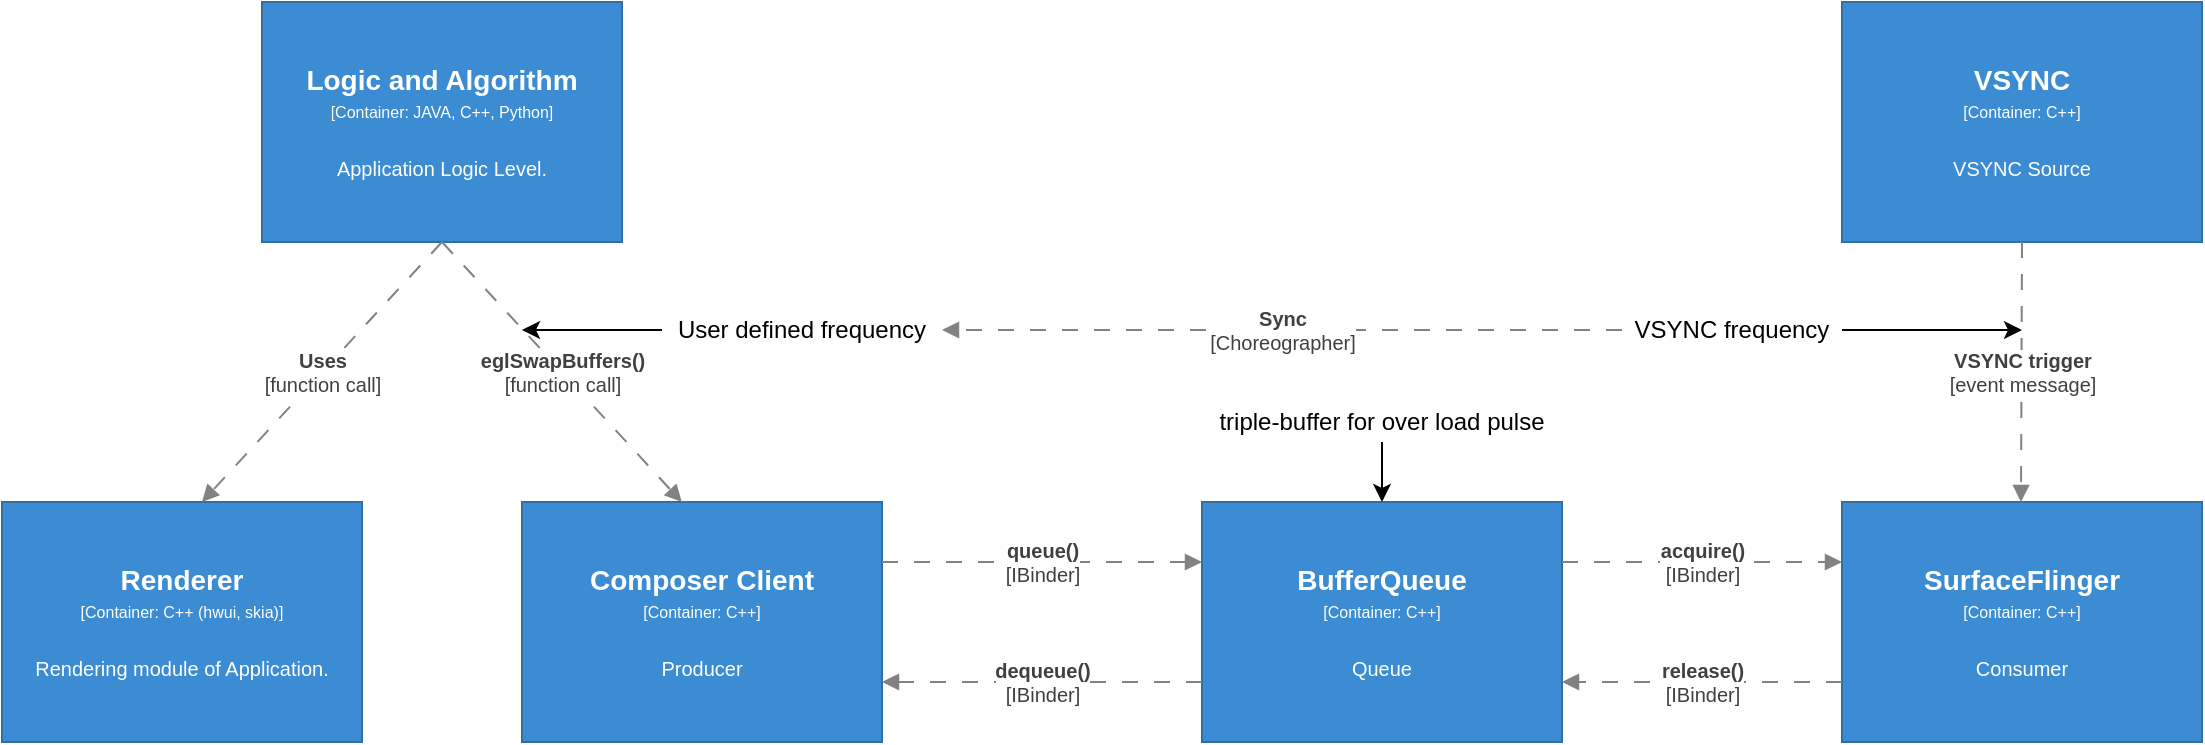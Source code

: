 <mxfile version="14.9.9" type="github">
  <diagram id="-vkuxwzAvVH7Rz_sly9j" name="Page-1">
    <mxGraphModel dx="1344" dy="1407" grid="1" gridSize="10" guides="1" tooltips="1" connect="1" arrows="1" fold="1" page="1" pageScale="1" pageWidth="1169" pageHeight="827" math="0" shadow="0">
      <root>
        <mxCell id="0" />
        <mxCell id="1" parent="0" />
        <object label="&lt;div&gt;&lt;span style=&quot;font-size: 14px&quot;&gt;&lt;b&gt;%name%&lt;/b&gt;&lt;/span&gt;&lt;/div&gt;&lt;div&gt;&lt;span style=&quot;font-size: 8px&quot;&gt;[Container: %technology%]&lt;/span&gt;&lt;/div&gt;&lt;div&gt;&lt;span style=&quot;font-size: 8px&quot;&gt;&lt;br&gt;&lt;/span&gt;&lt;/div&gt;&lt;div&gt;&lt;font size=&quot;1&quot;&gt;%description%&lt;/font&gt;&lt;/div&gt;" placeholders="1" name="Logic and Algorithm" technology="JAVA, C++, Python" description="Application Logic Level." id="QSGKsO-Dh6E3M1oI7asi-52">
          <mxCell style="rounded=0;whiteSpace=wrap;html=1;fillColor=#3B8CD2;fontColor=#FFFFFF;strokeColor=#2F6FA6;resizable=0;" parent="1" vertex="1">
            <mxGeometry x="150" y="250" width="180" height="120" as="geometry" />
          </mxCell>
        </object>
        <object label="&lt;div&gt;&lt;span style=&quot;font-size: 14px&quot;&gt;&lt;b&gt;%name%&lt;/b&gt;&lt;/span&gt;&lt;/div&gt;&lt;div&gt;&lt;span style=&quot;font-size: 8px&quot;&gt;[Container: %technology%]&lt;/span&gt;&lt;/div&gt;&lt;div&gt;&lt;span style=&quot;font-size: 8px&quot;&gt;&lt;br&gt;&lt;/span&gt;&lt;/div&gt;&lt;div&gt;&lt;font size=&quot;1&quot;&gt;%description%&lt;/font&gt;&lt;/div&gt;" placeholders="1" name="Renderer" technology="C++ (hwui, skia)" description="Rendering module of Application." id="QSGKsO-Dh6E3M1oI7asi-53">
          <mxCell style="rounded=0;whiteSpace=wrap;html=1;fillColor=#3B8CD2;fontColor=#FFFFFF;strokeColor=#2F6FA6;resizable=0;" parent="1" vertex="1">
            <mxGeometry x="20" y="500" width="180" height="120" as="geometry" />
          </mxCell>
        </object>
        <object label="&lt;div&gt;&lt;span style=&quot;font-size: 14px&quot;&gt;&lt;b&gt;%name%&lt;/b&gt;&lt;/span&gt;&lt;/div&gt;&lt;div&gt;&lt;span style=&quot;font-size: 8px&quot;&gt;[Container: %technology%]&lt;/span&gt;&lt;/div&gt;&lt;div&gt;&lt;span style=&quot;font-size: 8px&quot;&gt;&lt;br&gt;&lt;/span&gt;&lt;/div&gt;&lt;div&gt;&lt;font size=&quot;1&quot;&gt;%description%&lt;/font&gt;&lt;/div&gt;" placeholders="1" name="Composer Client" technology="C++" description="Producer" id="QSGKsO-Dh6E3M1oI7asi-54">
          <mxCell style="rounded=0;whiteSpace=wrap;html=1;fillColor=#3B8CD2;fontColor=#FFFFFF;strokeColor=#2F6FA6;resizable=0;" parent="1" vertex="1">
            <mxGeometry x="280" y="500" width="180" height="120" as="geometry" />
          </mxCell>
        </object>
        <object label="&lt;b&gt;%name%&lt;/b&gt;&lt;br style=&quot;font-size: 10px&quot;&gt;[%technology%]" placeholders="1" name="Uses" technology="function call" id="QSGKsO-Dh6E3M1oI7asi-60">
          <mxCell style="endArrow=block;html=1;fontSize=10;fontColor=#404040;strokeWidth=1;endFill=1;dashed=1;dashPattern=8 8;strokeColor=#828282;elbow=vertical;exitX=0.5;exitY=1;exitDx=0;exitDy=0;" parent="1" source="QSGKsO-Dh6E3M1oI7asi-52" edge="1">
            <mxGeometry width="50" height="50" relative="1" as="geometry">
              <mxPoint x="220" y="420" as="sourcePoint" />
              <mxPoint x="120" y="500" as="targetPoint" />
            </mxGeometry>
          </mxCell>
        </object>
        <object label="&lt;div&gt;&lt;span style=&quot;font-size: 14px&quot;&gt;&lt;b&gt;%name%&lt;/b&gt;&lt;/span&gt;&lt;/div&gt;&lt;div&gt;&lt;span style=&quot;font-size: 8px&quot;&gt;[Container: %technology%]&lt;/span&gt;&lt;/div&gt;&lt;div&gt;&lt;span style=&quot;font-size: 8px&quot;&gt;&lt;br&gt;&lt;/span&gt;&lt;/div&gt;&lt;div&gt;&lt;font size=&quot;1&quot;&gt;%description%&lt;/font&gt;&lt;/div&gt;" placeholders="1" name="BufferQueue" technology="C++" description="Queue" id="pd69uAE432V32opmIk38-2">
          <mxCell style="rounded=0;whiteSpace=wrap;html=1;fillColor=#3B8CD2;fontColor=#FFFFFF;strokeColor=#2F6FA6;resizable=0;" parent="1" vertex="1">
            <mxGeometry x="620" y="500" width="180" height="120" as="geometry" />
          </mxCell>
        </object>
        <object label="&lt;div&gt;&lt;span style=&quot;font-size: 14px&quot;&gt;&lt;b&gt;%name%&lt;/b&gt;&lt;/span&gt;&lt;/div&gt;&lt;div&gt;&lt;span style=&quot;font-size: 8px&quot;&gt;[Container: %technology%]&lt;/span&gt;&lt;/div&gt;&lt;div&gt;&lt;span style=&quot;font-size: 8px&quot;&gt;&lt;br&gt;&lt;/span&gt;&lt;/div&gt;&lt;div&gt;&lt;font size=&quot;1&quot;&gt;%description%&lt;/font&gt;&lt;/div&gt;" placeholders="1" name="SurfaceFlinger" technology="C++" description="Consumer" id="pd69uAE432V32opmIk38-3">
          <mxCell style="rounded=0;whiteSpace=wrap;html=1;fillColor=#3B8CD2;fontColor=#FFFFFF;strokeColor=#2F6FA6;resizable=0;" parent="1" vertex="1">
            <mxGeometry x="940" y="500" width="180" height="120" as="geometry" />
          </mxCell>
        </object>
        <object label="&lt;b&gt;%name%&lt;/b&gt;&lt;br style=&quot;font-size: 10px&quot;&gt;[%technology%]" placeholders="1" name="dequeue()" technology="IBinder" id="pd69uAE432V32opmIk38-4">
          <mxCell style="endArrow=block;html=1;fontSize=10;fontColor=#404040;strokeWidth=1;endFill=1;dashed=1;dashPattern=8 8;strokeColor=#828282;elbow=vertical;exitX=0;exitY=0.75;exitDx=0;exitDy=0;" parent="1" source="pd69uAE432V32opmIk38-2" edge="1">
            <mxGeometry width="50" height="50" relative="1" as="geometry">
              <mxPoint x="640" y="592.5" as="sourcePoint" />
              <mxPoint x="460" y="590" as="targetPoint" />
            </mxGeometry>
          </mxCell>
        </object>
        <object label="&lt;b&gt;%name%&lt;/b&gt;&lt;br style=&quot;font-size: 10px&quot;&gt;[%technology%]" placeholders="1" name="queue()" technology="IBinder" id="pd69uAE432V32opmIk38-5">
          <mxCell style="endArrow=block;html=1;fontSize=10;fontColor=#404040;strokeWidth=1;endFill=1;dashed=1;dashPattern=8 8;strokeColor=#828282;elbow=vertical;" parent="1" edge="1">
            <mxGeometry width="50" height="50" relative="1" as="geometry">
              <mxPoint x="460" y="530" as="sourcePoint" />
              <mxPoint x="620" y="530" as="targetPoint" />
            </mxGeometry>
          </mxCell>
        </object>
        <object label="&lt;b&gt;%name%&lt;/b&gt;&lt;br style=&quot;font-size: 10px&quot;&gt;[%technology%]" placeholders="1" name="acquire()" technology="IBinder" id="pd69uAE432V32opmIk38-6">
          <mxCell style="endArrow=block;html=1;fontSize=10;fontColor=#404040;strokeWidth=1;endFill=1;dashed=1;dashPattern=8 8;strokeColor=#828282;elbow=vertical;entryX=0;entryY=0.25;entryDx=0;entryDy=0;" parent="1" target="pd69uAE432V32opmIk38-3" edge="1">
            <mxGeometry width="50" height="50" relative="1" as="geometry">
              <mxPoint x="800" y="530" as="sourcePoint" />
              <mxPoint x="930" y="530" as="targetPoint" />
            </mxGeometry>
          </mxCell>
        </object>
        <object label="&lt;b&gt;%name%&lt;/b&gt;&lt;br style=&quot;font-size: 10px&quot;&gt;[%technology%]" placeholders="1" name="release()" technology="IBinder" id="pd69uAE432V32opmIk38-7">
          <mxCell style="endArrow=block;html=1;fontSize=10;fontColor=#404040;strokeWidth=1;endFill=1;dashed=1;dashPattern=8 8;strokeColor=#828282;elbow=vertical;exitX=0;exitY=0.75;exitDx=0;exitDy=0;" parent="1" source="pd69uAE432V32opmIk38-3" edge="1">
            <mxGeometry width="50" height="50" relative="1" as="geometry">
              <mxPoint x="930" y="590" as="sourcePoint" />
              <mxPoint x="800" y="590" as="targetPoint" />
            </mxGeometry>
          </mxCell>
        </object>
        <object label="&lt;div&gt;&lt;span style=&quot;font-size: 14px&quot;&gt;&lt;b&gt;%name%&lt;/b&gt;&lt;/span&gt;&lt;/div&gt;&lt;div&gt;&lt;span style=&quot;font-size: 8px&quot;&gt;[Container: %technology%]&lt;/span&gt;&lt;/div&gt;&lt;div&gt;&lt;span style=&quot;font-size: 8px&quot;&gt;&lt;br&gt;&lt;/span&gt;&lt;/div&gt;&lt;div&gt;&lt;font size=&quot;1&quot;&gt;%description%&lt;/font&gt;&lt;/div&gt;" placeholders="1" name="VSYNC" technology="C++" description="VSYNC Source" id="pd69uAE432V32opmIk38-8">
          <mxCell style="rounded=0;whiteSpace=wrap;html=1;fillColor=#3B8CD2;fontColor=#FFFFFF;strokeColor=#2F6FA6;resizable=0;" parent="1" vertex="1">
            <mxGeometry x="940" y="250" width="180" height="120" as="geometry" />
          </mxCell>
        </object>
        <object label="&lt;b&gt;%name%&lt;/b&gt;&lt;br style=&quot;font-size: 10px&quot;&gt;[%technology%]" placeholders="1" name="VSYNC trigger" technology="event message" id="pd69uAE432V32opmIk38-9">
          <mxCell style="endArrow=block;html=1;fontSize=10;fontColor=#404040;strokeWidth=1;endFill=1;dashed=1;dashPattern=8 8;strokeColor=#828282;elbow=vertical;entryX=0.5;entryY=0;entryDx=0;entryDy=0;exitX=0.5;exitY=1;exitDx=0;exitDy=0;" parent="1" source="pd69uAE432V32opmIk38-8" edge="1">
            <mxGeometry width="50" height="50" relative="1" as="geometry">
              <mxPoint x="1029.5" y="410" as="sourcePoint" />
              <mxPoint x="1029.5" y="500" as="targetPoint" />
            </mxGeometry>
          </mxCell>
        </object>
        <mxCell id="pd69uAE432V32opmIk38-10" style="edgeStyle=orthogonalEdgeStyle;rounded=0;orthogonalLoop=1;jettySize=auto;html=1;" parent="1" source="pd69uAE432V32opmIk38-11" edge="1">
          <mxGeometry relative="1" as="geometry">
            <mxPoint x="1030" y="414" as="targetPoint" />
          </mxGeometry>
        </mxCell>
        <object label="VSYNC&amp;nbsp;frequency" id="pd69uAE432V32opmIk38-11">
          <mxCell style="text;html=1;strokeColor=none;fillColor=none;align=center;verticalAlign=middle;whiteSpace=wrap;rounded=0;" parent="1" vertex="1">
            <mxGeometry x="830" y="404" width="110" height="20" as="geometry" />
          </mxCell>
        </object>
        <object label="&lt;b&gt;%name%&lt;/b&gt;&lt;br style=&quot;font-size: 10px&quot;&gt;[%technology%]" placeholders="1" name="eglSwapBuffers()" technology="function call" id="pd69uAE432V32opmIk38-12">
          <mxCell style="endArrow=block;html=1;fontSize=10;fontColor=#404040;strokeWidth=1;endFill=1;dashed=1;dashPattern=8 8;strokeColor=#828282;elbow=vertical;entryX=0.444;entryY=0;entryDx=0;entryDy=0;exitX=0.5;exitY=1;exitDx=0;exitDy=0;entryPerimeter=0;" parent="1" source="QSGKsO-Dh6E3M1oI7asi-52" target="QSGKsO-Dh6E3M1oI7asi-54" edge="1">
            <mxGeometry width="50" height="50" relative="1" as="geometry">
              <mxPoint x="30" y="-90" as="sourcePoint" />
              <mxPoint x="190" y="182.5" as="targetPoint" />
            </mxGeometry>
          </mxCell>
        </object>
        <mxCell id="pd69uAE432V32opmIk38-16" style="edgeStyle=none;rounded=0;orthogonalLoop=1;jettySize=auto;html=1;" parent="1" source="pd69uAE432V32opmIk38-13" edge="1">
          <mxGeometry relative="1" as="geometry">
            <mxPoint x="280" y="414" as="targetPoint" />
          </mxGeometry>
        </mxCell>
        <object label="User defined frequency" id="pd69uAE432V32opmIk38-13">
          <mxCell style="text;html=1;strokeColor=none;fillColor=none;align=center;verticalAlign=middle;whiteSpace=wrap;rounded=0;" parent="1" vertex="1">
            <mxGeometry x="350" y="404" width="140" height="20" as="geometry" />
          </mxCell>
        </object>
        <object label="&lt;b&gt;%name%&lt;/b&gt;&lt;br style=&quot;font-size: 10px&quot;&gt;[%technology%]" placeholders="1" name="Sync" technology="Choreographer" id="pd69uAE432V32opmIk38-15">
          <mxCell style="endArrow=block;html=1;fontSize=10;fontColor=#404040;strokeWidth=1;endFill=1;dashed=1;dashPattern=8 8;strokeColor=#828282;elbow=vertical;entryX=1;entryY=0.5;entryDx=0;entryDy=0;exitX=0;exitY=0.5;exitDx=0;exitDy=0;" parent="1" source="pd69uAE432V32opmIk38-11" target="pd69uAE432V32opmIk38-13" edge="1">
            <mxGeometry width="50" height="50" relative="1" as="geometry">
              <mxPoint x="590" y="320" as="sourcePoint" />
              <mxPoint x="790" y="320" as="targetPoint" />
            </mxGeometry>
          </mxCell>
        </object>
        <mxCell id="pd69uAE432V32opmIk38-18" style="edgeStyle=none;rounded=0;orthogonalLoop=1;jettySize=auto;html=1;entryX=0.5;entryY=0;entryDx=0;entryDy=0;" parent="1" source="pd69uAE432V32opmIk38-17" target="pd69uAE432V32opmIk38-2" edge="1">
          <mxGeometry relative="1" as="geometry" />
        </mxCell>
        <mxCell id="pd69uAE432V32opmIk38-17" value="triple-buffer for over load pulse" style="text;html=1;strokeColor=none;fillColor=none;align=center;verticalAlign=middle;whiteSpace=wrap;rounded=0;" parent="1" vertex="1">
          <mxGeometry x="615" y="450" width="190" height="20" as="geometry" />
        </mxCell>
      </root>
    </mxGraphModel>
  </diagram>
</mxfile>
